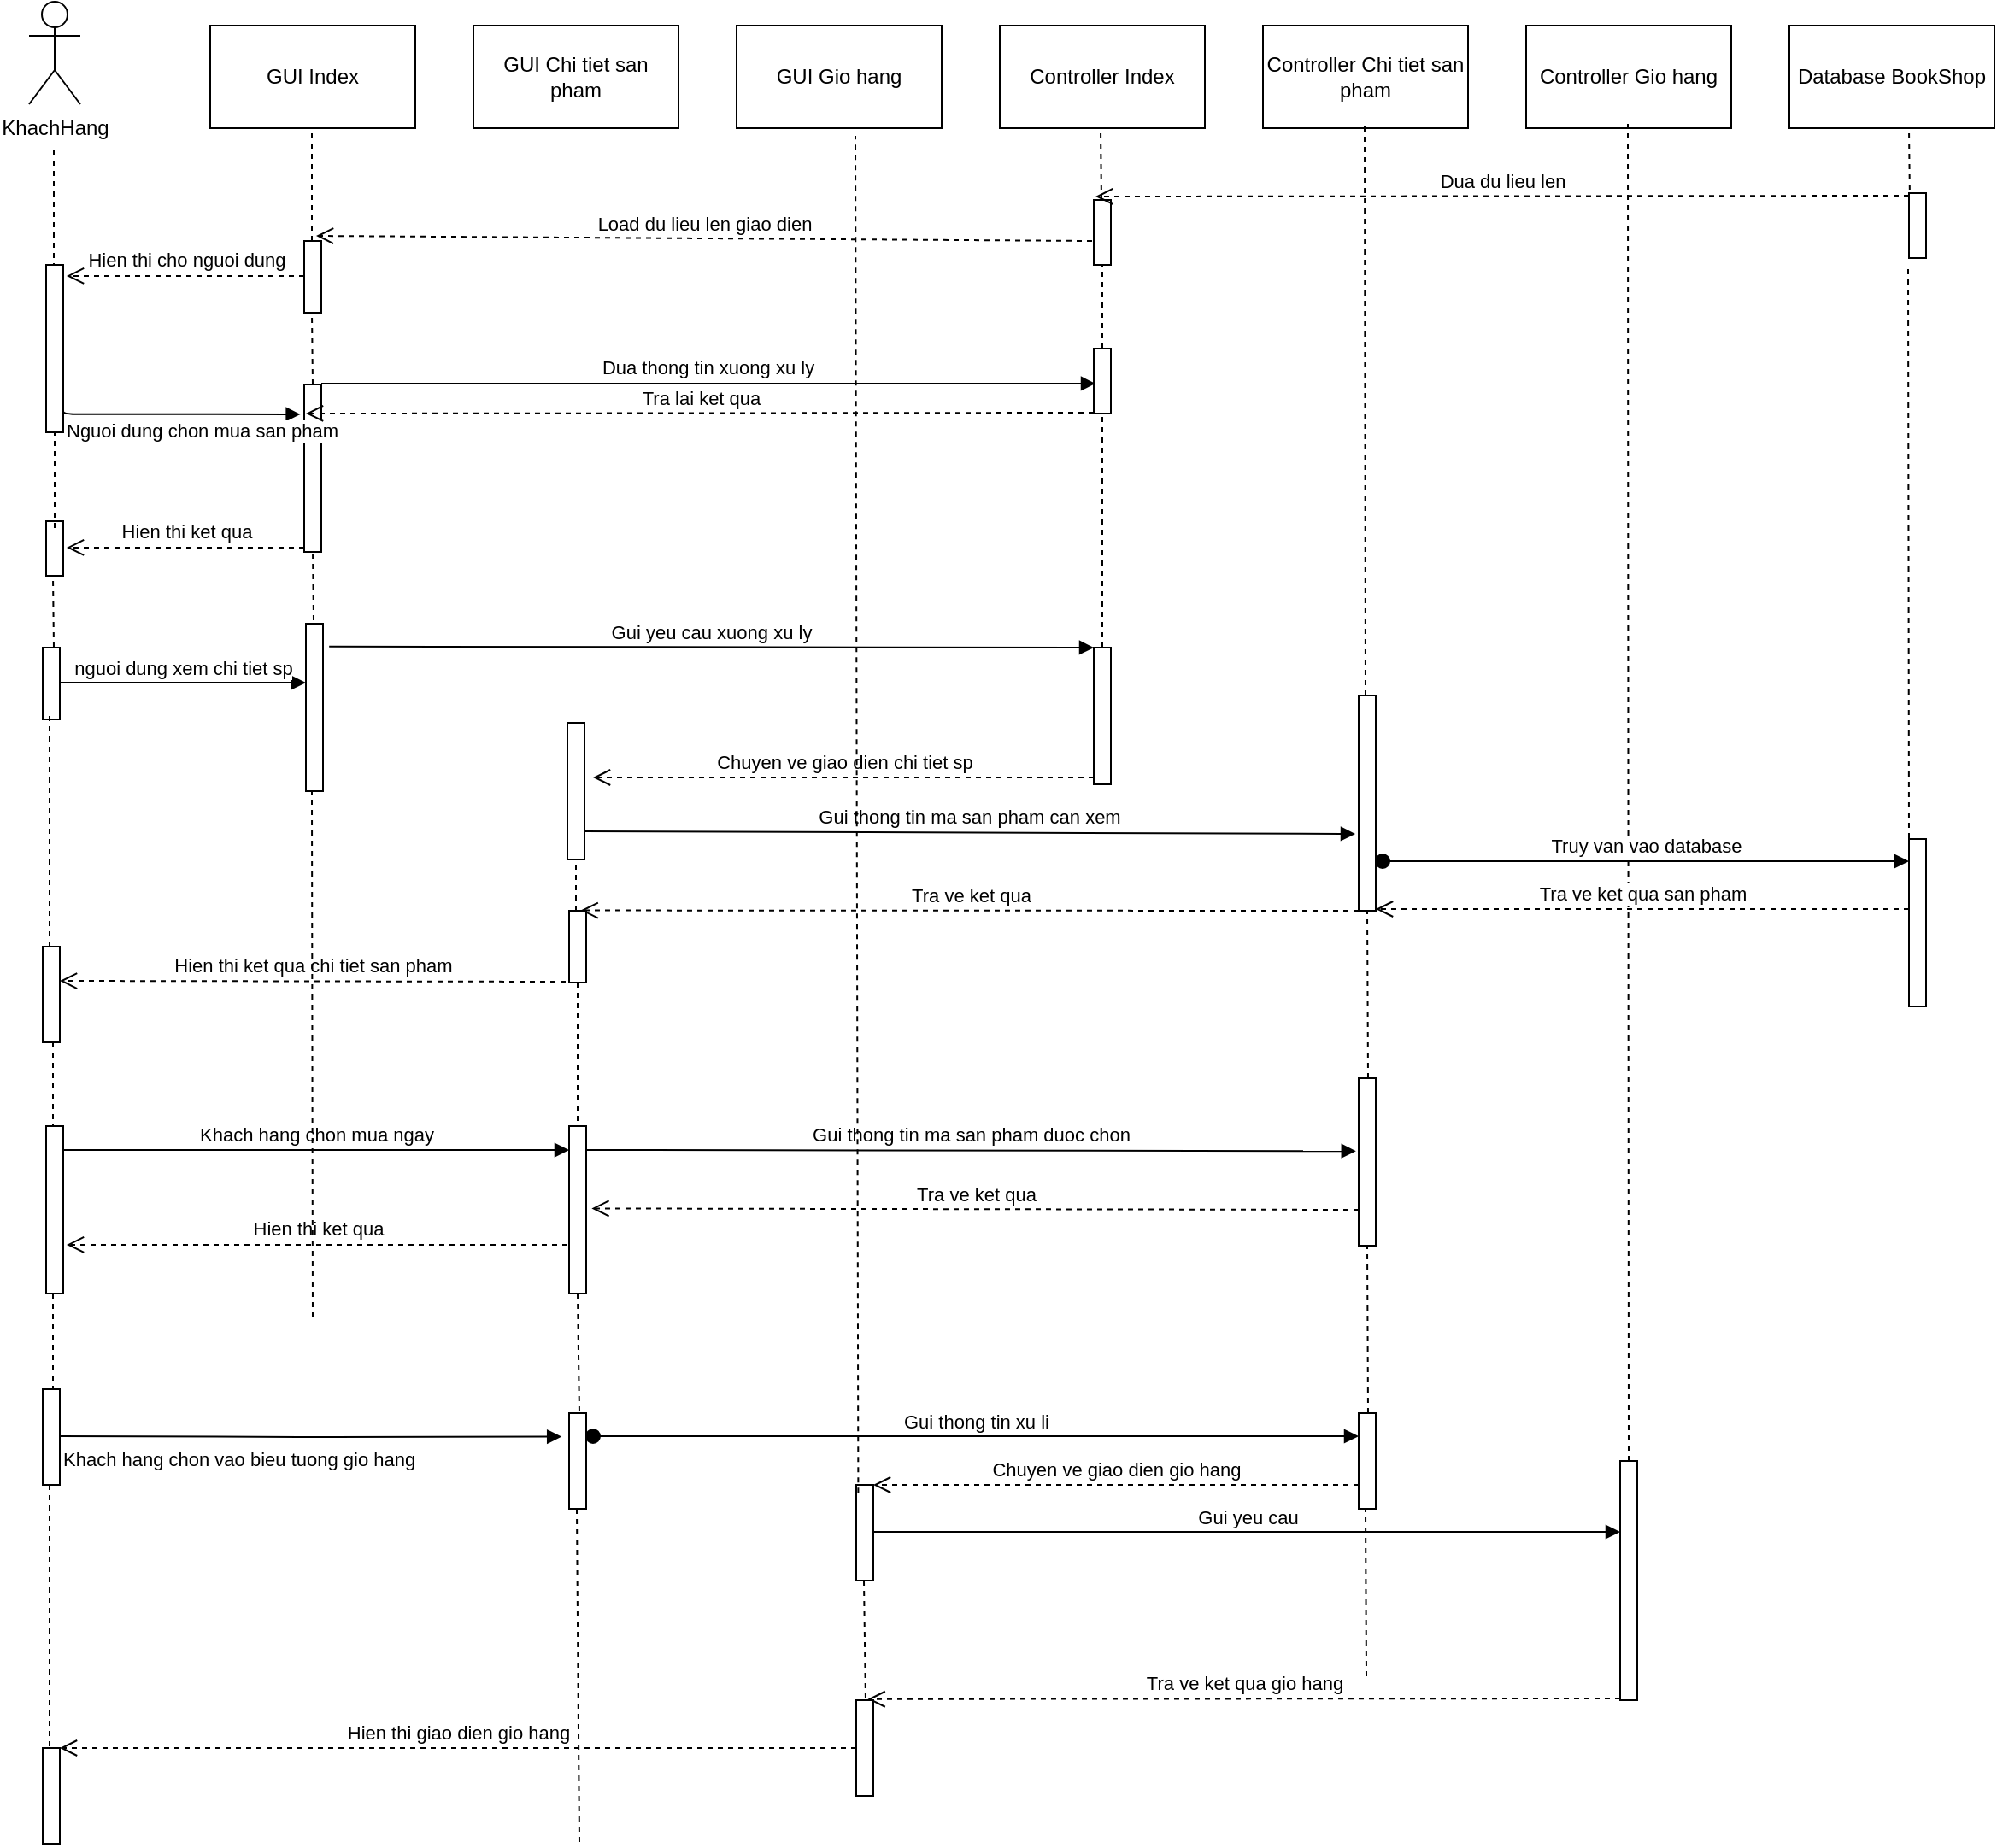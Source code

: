 <mxfile version="12.3.3" type="device" pages="1"><diagram id="fnaTGMW8hs51byEhl3Z4" name="Page-1"><mxGraphModel dx="1648" dy="1650" grid="1" gridSize="12" guides="1" tooltips="1" connect="1" arrows="1" fold="1" page="1" pageScale="1" pageWidth="1169" pageHeight="827" math="0" shadow="0"><root><mxCell id="0"/><mxCell id="1" parent="0"/><mxCell id="Sn8cVNtMx9oDIXuCXUn4-1" value="KhachHang" style="shape=umlActor;verticalLabelPosition=bottom;labelBackgroundColor=#ffffff;verticalAlign=top;html=1;outlineConnect=0;" parent="1" vertex="1"><mxGeometry x="60" y="-528" width="30" height="60" as="geometry"/></mxCell><mxCell id="Sn8cVNtMx9oDIXuCXUn4-8" value="GUI Index" style="rounded=0;whiteSpace=wrap;html=1;" parent="1" vertex="1"><mxGeometry x="166" y="-514" width="120" height="60" as="geometry"/></mxCell><mxCell id="Sn8cVNtMx9oDIXuCXUn4-9" value="GUI Chi tiet san pham" style="rounded=0;whiteSpace=wrap;html=1;" parent="1" vertex="1"><mxGeometry x="320" y="-514" width="120" height="60" as="geometry"/></mxCell><mxCell id="Sn8cVNtMx9oDIXuCXUn4-10" value="GUI Gio hang" style="rounded=0;whiteSpace=wrap;html=1;" parent="1" vertex="1"><mxGeometry x="474" y="-514" width="120" height="60" as="geometry"/></mxCell><mxCell id="Sn8cVNtMx9oDIXuCXUn4-11" value="Controller Index" style="rounded=0;whiteSpace=wrap;html=1;" parent="1" vertex="1"><mxGeometry x="628" y="-514" width="120" height="60" as="geometry"/></mxCell><mxCell id="Sn8cVNtMx9oDIXuCXUn4-12" value="Controller Chi tiet san pham" style="rounded=0;whiteSpace=wrap;html=1;" parent="1" vertex="1"><mxGeometry x="782" y="-514" width="120" height="60" as="geometry"/></mxCell><mxCell id="Sn8cVNtMx9oDIXuCXUn4-13" value="Controller Gio hang" style="rounded=0;whiteSpace=wrap;html=1;" parent="1" vertex="1"><mxGeometry x="936" y="-514" width="120" height="60" as="geometry"/></mxCell><mxCell id="Sn8cVNtMx9oDIXuCXUn4-14" value="Database BookShop" style="rounded=0;whiteSpace=wrap;html=1;" parent="1" vertex="1"><mxGeometry x="1090" y="-514" width="120" height="60" as="geometry"/></mxCell><mxCell id="Sn8cVNtMx9oDIXuCXUn4-15" value="" style="endArrow=none;dashed=1;html=1;" parent="1" edge="1"><mxGeometry width="50" height="50" relative="1" as="geometry"><mxPoint x="74.5" y="-366" as="sourcePoint"/><mxPoint x="74.5" y="-444" as="targetPoint"/></mxGeometry></mxCell><mxCell id="Sn8cVNtMx9oDIXuCXUn4-16" value="" style="html=1;points=[];perimeter=orthogonalPerimeter;" parent="1" vertex="1"><mxGeometry x="70" y="-374" width="10" height="98" as="geometry"/></mxCell><mxCell id="Sn8cVNtMx9oDIXuCXUn4-18" value="" style="endArrow=none;dashed=1;html=1;" parent="1" edge="1"><mxGeometry width="50" height="50" relative="1" as="geometry"><mxPoint x="225.5" y="-388" as="sourcePoint"/><mxPoint x="225.5" y="-454" as="targetPoint"/><Array as="points"/></mxGeometry></mxCell><mxCell id="Sn8cVNtMx9oDIXuCXUn4-19" value="" style="html=1;points=[];perimeter=orthogonalPerimeter;" parent="1" vertex="1"><mxGeometry x="221" y="-388" width="10" height="42" as="geometry"/></mxCell><mxCell id="Sn8cVNtMx9oDIXuCXUn4-20" value="" style="endArrow=none;dashed=1;html=1;" parent="1" edge="1"><mxGeometry width="50" height="50" relative="1" as="geometry"><mxPoint x="226" y="-304" as="sourcePoint"/><mxPoint x="225.5" y="-346" as="targetPoint"/></mxGeometry></mxCell><mxCell id="Sn8cVNtMx9oDIXuCXUn4-21" value="" style="html=1;points=[];perimeter=orthogonalPerimeter;" parent="1" vertex="1"><mxGeometry x="221" y="-304" width="10" height="98" as="geometry"/></mxCell><mxCell id="Sn8cVNtMx9oDIXuCXUn4-22" value="Nguoi dung chon mua san pham" style="endArrow=block;endFill=1;html=1;edgeStyle=orthogonalEdgeStyle;align=left;verticalAlign=top;entryX=-0.22;entryY=0.178;entryDx=0;entryDy=0;entryPerimeter=0;" parent="1" target="Sn8cVNtMx9oDIXuCXUn4-21" edge="1"><mxGeometry x="-1" relative="1" as="geometry"><mxPoint x="80" y="-290" as="sourcePoint"/><mxPoint x="240" y="-290" as="targetPoint"/><Array as="points"><mxPoint x="80" y="-287"/></Array></mxGeometry></mxCell><mxCell id="Sn8cVNtMx9oDIXuCXUn4-24" value="" style="html=1;points=[];perimeter=orthogonalPerimeter;" parent="1" vertex="1"><mxGeometry x="70" y="-224" width="10" height="32" as="geometry"/></mxCell><mxCell id="Sn8cVNtMx9oDIXuCXUn4-25" value="" style="html=1;points=[];perimeter=orthogonalPerimeter;" parent="1" vertex="1"><mxGeometry x="683" y="-412" width="10" height="38" as="geometry"/></mxCell><mxCell id="Sn8cVNtMx9oDIXuCXUn4-26" value="" style="endArrow=none;dashed=1;html=1;" parent="1" edge="1"><mxGeometry width="50" height="50" relative="1" as="geometry"><mxPoint x="687.5" y="-412" as="sourcePoint"/><mxPoint x="687" y="-454" as="targetPoint"/></mxGeometry></mxCell><mxCell id="Sn8cVNtMx9oDIXuCXUn4-27" value="Load du lieu len giao dien" style="html=1;verticalAlign=bottom;endArrow=open;dashed=1;endSize=8;" parent="1" edge="1"><mxGeometry relative="1" as="geometry"><mxPoint x="682" y="-388" as="sourcePoint"/><mxPoint x="228" y="-391" as="targetPoint"/></mxGeometry></mxCell><mxCell id="Sn8cVNtMx9oDIXuCXUn4-28" value="" style="endArrow=none;dashed=1;html=1;" parent="1" edge="1"><mxGeometry width="50" height="50" relative="1" as="geometry"><mxPoint x="1160.5" y="-412" as="sourcePoint"/><mxPoint x="1160" y="-454" as="targetPoint"/></mxGeometry></mxCell><mxCell id="Sn8cVNtMx9oDIXuCXUn4-29" value="" style="html=1;points=[];perimeter=orthogonalPerimeter;" parent="1" vertex="1"><mxGeometry x="1160" y="-416" width="10" height="38" as="geometry"/></mxCell><mxCell id="Sn8cVNtMx9oDIXuCXUn4-30" value="Dua du lieu len" style="html=1;verticalAlign=bottom;endArrow=open;dashed=1;endSize=8;" parent="1" edge="1"><mxGeometry relative="1" as="geometry"><mxPoint x="1160" y="-414.5" as="sourcePoint"/><mxPoint x="684" y="-414" as="targetPoint"/></mxGeometry></mxCell><mxCell id="Sn8cVNtMx9oDIXuCXUn4-31" value="Hien thi cho nguoi dung" style="html=1;verticalAlign=bottom;endArrow=open;dashed=1;endSize=8;entryX=1.2;entryY=0.066;entryDx=0;entryDy=0;entryPerimeter=0;" parent="1" target="Sn8cVNtMx9oDIXuCXUn4-16" edge="1"><mxGeometry relative="1" as="geometry"><mxPoint x="221" y="-367.5" as="sourcePoint"/><mxPoint x="141" y="-367.5" as="targetPoint"/></mxGeometry></mxCell><mxCell id="Sn8cVNtMx9oDIXuCXUn4-32" value="" style="endArrow=none;dashed=1;html=1;" parent="1" target="Sn8cVNtMx9oDIXuCXUn4-25" edge="1"><mxGeometry width="50" height="50" relative="1" as="geometry"><mxPoint x="688" y="-325" as="sourcePoint"/><mxPoint x="687.5" y="-367" as="targetPoint"/></mxGeometry></mxCell><mxCell id="Sn8cVNtMx9oDIXuCXUn4-33" value="" style="html=1;points=[];perimeter=orthogonalPerimeter;" parent="1" vertex="1"><mxGeometry x="683" y="-325" width="10" height="38" as="geometry"/></mxCell><mxCell id="Sn8cVNtMx9oDIXuCXUn4-34" value="Dua thong tin xuong xu ly" style="html=1;verticalAlign=bottom;endArrow=block;entryX=0.1;entryY=0.539;entryDx=0;entryDy=0;entryPerimeter=0;" parent="1" target="Sn8cVNtMx9oDIXuCXUn4-33" edge="1"><mxGeometry width="80" relative="1" as="geometry"><mxPoint x="231" y="-304.5" as="sourcePoint"/><mxPoint x="311" y="-304.5" as="targetPoint"/></mxGeometry></mxCell><mxCell id="Sn8cVNtMx9oDIXuCXUn4-35" value="Tra lai ket qua" style="html=1;verticalAlign=bottom;endArrow=open;dashed=1;endSize=8;" parent="1" edge="1"><mxGeometry relative="1" as="geometry"><mxPoint x="683" y="-287.5" as="sourcePoint"/><mxPoint x="222" y="-287" as="targetPoint"/></mxGeometry></mxCell><mxCell id="Sn8cVNtMx9oDIXuCXUn4-36" value="" style="endArrow=none;dashed=1;html=1;exitX=0.5;exitY=0.125;exitDx=0;exitDy=0;exitPerimeter=0;" parent="1" source="Sn8cVNtMx9oDIXuCXUn4-24" edge="1"><mxGeometry width="50" height="50" relative="1" as="geometry"><mxPoint x="75.5" y="-234" as="sourcePoint"/><mxPoint x="75" y="-276" as="targetPoint"/></mxGeometry></mxCell><mxCell id="Sn8cVNtMx9oDIXuCXUn4-37" value="Hien thi ket qua" style="html=1;verticalAlign=bottom;endArrow=open;dashed=1;endSize=8;entryX=1.2;entryY=0.066;entryDx=0;entryDy=0;entryPerimeter=0;" parent="1" edge="1"><mxGeometry relative="1" as="geometry"><mxPoint x="221" y="-208.5" as="sourcePoint"/><mxPoint x="82" y="-208.532" as="targetPoint"/></mxGeometry></mxCell><mxCell id="Sn8cVNtMx9oDIXuCXUn4-38" value="" style="endArrow=none;dashed=1;html=1;" parent="1" edge="1"><mxGeometry width="50" height="50" relative="1" as="geometry"><mxPoint x="74.5" y="-150" as="sourcePoint"/><mxPoint x="74" y="-192" as="targetPoint"/></mxGeometry></mxCell><mxCell id="Sn8cVNtMx9oDIXuCXUn4-39" value="" style="html=1;points=[];perimeter=orthogonalPerimeter;" parent="1" vertex="1"><mxGeometry x="68" y="-150" width="10" height="42" as="geometry"/></mxCell><mxCell id="Sn8cVNtMx9oDIXuCXUn4-40" value="" style="endArrow=none;dashed=1;html=1;" parent="1" edge="1"><mxGeometry width="50" height="50" relative="1" as="geometry"><mxPoint x="226.5" y="-166" as="sourcePoint"/><mxPoint x="226" y="-208" as="targetPoint"/></mxGeometry></mxCell><mxCell id="Sn8cVNtMx9oDIXuCXUn4-41" value="" style="html=1;points=[];perimeter=orthogonalPerimeter;" parent="1" vertex="1"><mxGeometry x="222" y="-164" width="10" height="98" as="geometry"/></mxCell><mxCell id="Sn8cVNtMx9oDIXuCXUn4-46" value="nguoi dung xem chi tiet sp" style="html=1;verticalAlign=bottom;endArrow=block;" parent="1" target="Sn8cVNtMx9oDIXuCXUn4-41" edge="1"><mxGeometry width="80" relative="1" as="geometry"><mxPoint x="78" y="-129.5" as="sourcePoint"/><mxPoint x="158" y="-129.5" as="targetPoint"/></mxGeometry></mxCell><mxCell id="Sn8cVNtMx9oDIXuCXUn4-47" value="" style="endArrow=none;dashed=1;html=1;" parent="1" edge="1"><mxGeometry width="50" height="50" relative="1" as="geometry"><mxPoint x="688" y="-150" as="sourcePoint"/><mxPoint x="688" y="-287" as="targetPoint"/></mxGeometry></mxCell><mxCell id="Sn8cVNtMx9oDIXuCXUn4-58" value="" style="html=1;points=[];perimeter=orthogonalPerimeter;" parent="1" vertex="1"><mxGeometry x="683" y="-150" width="10" height="80" as="geometry"/></mxCell><mxCell id="Sn8cVNtMx9oDIXuCXUn4-59" value="Gui yeu cau xuong xu ly" style="html=1;verticalAlign=bottom;endArrow=block;entryX=0;entryY=0;exitX=1.36;exitY=0.137;exitDx=0;exitDy=0;exitPerimeter=0;" parent="1" source="Sn8cVNtMx9oDIXuCXUn4-41" target="Sn8cVNtMx9oDIXuCXUn4-58" edge="1"><mxGeometry relative="1" as="geometry"><mxPoint x="613" y="-150" as="sourcePoint"/></mxGeometry></mxCell><mxCell id="Sn8cVNtMx9oDIXuCXUn4-60" value="Chuyen ve giao dien chi tiet sp" style="html=1;verticalAlign=bottom;endArrow=open;dashed=1;endSize=8;exitX=0;exitY=0.95;entryX=1.5;entryY=0.4;entryDx=0;entryDy=0;entryPerimeter=0;" parent="1" source="Sn8cVNtMx9oDIXuCXUn4-58" target="Sn8cVNtMx9oDIXuCXUn4-61" edge="1"><mxGeometry relative="1" as="geometry"><mxPoint x="446" y="-74" as="targetPoint"/></mxGeometry></mxCell><mxCell id="Sn8cVNtMx9oDIXuCXUn4-61" value="" style="html=1;points=[];perimeter=orthogonalPerimeter;" parent="1" vertex="1"><mxGeometry x="375" y="-106" width="10" height="80" as="geometry"/></mxCell><mxCell id="Sn8cVNtMx9oDIXuCXUn4-62" value="" style="endArrow=none;dashed=1;html=1;" parent="1" edge="1"><mxGeometry width="50" height="50" relative="1" as="geometry"><mxPoint x="842" y="-122" as="sourcePoint"/><mxPoint x="841.5" y="-456.5" as="targetPoint"/></mxGeometry></mxCell><mxCell id="Sn8cVNtMx9oDIXuCXUn4-63" value="" style="html=1;points=[];perimeter=orthogonalPerimeter;" parent="1" vertex="1"><mxGeometry x="838" y="-122" width="10" height="126" as="geometry"/></mxCell><mxCell id="Sn8cVNtMx9oDIXuCXUn4-67" value="" style="html=1;points=[];perimeter=orthogonalPerimeter;" parent="1" vertex="1"><mxGeometry x="838" y="102" width="10" height="98" as="geometry"/></mxCell><mxCell id="Sn8cVNtMx9oDIXuCXUn4-66" value="Gui thong tin ma san pham can xem" style="html=1;verticalAlign=bottom;endArrow=block;" parent="1" edge="1"><mxGeometry width="80" relative="1" as="geometry"><mxPoint x="385" y="-42.5" as="sourcePoint"/><mxPoint x="836" y="-41" as="targetPoint"/></mxGeometry></mxCell><mxCell id="Sn8cVNtMx9oDIXuCXUn4-69" value="" style="endArrow=none;dashed=1;html=1;" parent="1" edge="1"><mxGeometry width="50" height="50" relative="1" as="geometry"><mxPoint x="843.5" y="102" as="sourcePoint"/><mxPoint x="843" y="4" as="targetPoint"/></mxGeometry></mxCell><mxCell id="RD5kx0FXXOijfsDqWeu9-1" value="" style="endArrow=none;dashed=1;html=1;" parent="1" edge="1"><mxGeometry width="50" height="50" relative="1" as="geometry"><mxPoint x="380" y="4" as="sourcePoint"/><mxPoint x="380" y="-26" as="targetPoint"/></mxGeometry></mxCell><mxCell id="RD5kx0FXXOijfsDqWeu9-4" value="" style="html=1;points=[];perimeter=orthogonalPerimeter;" parent="1" vertex="1"><mxGeometry x="376" y="4" width="10" height="42" as="geometry"/></mxCell><mxCell id="RD5kx0FXXOijfsDqWeu9-5" value="Tra ve ket qua" style="html=1;verticalAlign=bottom;endArrow=open;dashed=1;endSize=8;entryX=0.68;entryY=-0.005;entryDx=0;entryDy=0;entryPerimeter=0;" parent="1" target="RD5kx0FXXOijfsDqWeu9-4" edge="1"><mxGeometry relative="1" as="geometry"><mxPoint x="838" y="4" as="sourcePoint"/><mxPoint x="758" y="4" as="targetPoint"/></mxGeometry></mxCell><mxCell id="RD5kx0FXXOijfsDqWeu9-6" value="" style="html=1;points=[];perimeter=orthogonalPerimeter;" parent="1" vertex="1"><mxGeometry x="68" y="25" width="10" height="56" as="geometry"/></mxCell><mxCell id="RD5kx0FXXOijfsDqWeu9-7" value="Hien thi ket qua chi tiet san pham" style="html=1;verticalAlign=bottom;endArrow=open;dashed=1;endSize=8;" parent="1" edge="1"><mxGeometry relative="1" as="geometry"><mxPoint x="374" y="45.5" as="sourcePoint"/><mxPoint x="78" y="45" as="targetPoint"/></mxGeometry></mxCell><mxCell id="RD5kx0FXXOijfsDqWeu9-10" value="" style="endArrow=none;dashed=1;html=1;" parent="1" edge="1"><mxGeometry width="50" height="50" relative="1" as="geometry"><mxPoint x="74" y="81" as="sourcePoint"/><mxPoint x="74" y="137" as="targetPoint"/></mxGeometry></mxCell><mxCell id="RD5kx0FXXOijfsDqWeu9-11" value="" style="html=1;points=[];perimeter=orthogonalPerimeter;" parent="1" vertex="1"><mxGeometry x="70" y="130" width="10" height="98" as="geometry"/></mxCell><mxCell id="RD5kx0FXXOijfsDqWeu9-12" value="" style="html=1;points=[];perimeter=orthogonalPerimeter;" parent="1" vertex="1"><mxGeometry x="376" y="130" width="10" height="98" as="geometry"/></mxCell><mxCell id="RD5kx0FXXOijfsDqWeu9-13" value="" style="endArrow=none;dashed=1;html=1;" parent="1" target="RD5kx0FXXOijfsDqWeu9-12" edge="1"><mxGeometry width="50" height="50" relative="1" as="geometry"><mxPoint x="381" y="46" as="sourcePoint"/><mxPoint x="381" y="102" as="targetPoint"/></mxGeometry></mxCell><mxCell id="RD5kx0FXXOijfsDqWeu9-14" value="Khach hang chon mua ngay" style="html=1;verticalAlign=bottom;endArrow=block;entryX=0;entryY=0.143;entryDx=0;entryDy=0;entryPerimeter=0;" parent="1" target="RD5kx0FXXOijfsDqWeu9-12" edge="1"><mxGeometry width="80" relative="1" as="geometry"><mxPoint x="80" y="144" as="sourcePoint"/><mxPoint x="160" y="144" as="targetPoint"/></mxGeometry></mxCell><mxCell id="RD5kx0FXXOijfsDqWeu9-15" value="Hien thi ket qua" style="html=1;verticalAlign=bottom;endArrow=open;dashed=1;endSize=8;entryX=1.2;entryY=0.709;entryDx=0;entryDy=0;entryPerimeter=0;" parent="1" target="RD5kx0FXXOijfsDqWeu9-11" edge="1"><mxGeometry relative="1" as="geometry"><mxPoint x="375" y="199.5" as="sourcePoint"/><mxPoint x="295" y="199.5" as="targetPoint"/></mxGeometry></mxCell><mxCell id="RD5kx0FXXOijfsDqWeu9-16" value="Gui thong tin ma san pham duoc chon" style="html=1;verticalAlign=bottom;endArrow=block;entryX=-0.16;entryY=0.435;entryDx=0;entryDy=0;entryPerimeter=0;" parent="1" target="Sn8cVNtMx9oDIXuCXUn4-67" edge="1"><mxGeometry width="80" relative="1" as="geometry"><mxPoint x="386" y="144" as="sourcePoint"/><mxPoint x="466" y="144" as="targetPoint"/></mxGeometry></mxCell><mxCell id="RD5kx0FXXOijfsDqWeu9-17" value="Tra ve ket qua" style="html=1;verticalAlign=bottom;endArrow=open;dashed=1;endSize=8;entryX=1.32;entryY=0.492;entryDx=0;entryDy=0;entryPerimeter=0;" parent="1" target="RD5kx0FXXOijfsDqWeu9-12" edge="1"><mxGeometry relative="1" as="geometry"><mxPoint x="838" y="179" as="sourcePoint"/><mxPoint x="545" y="178.982" as="targetPoint"/></mxGeometry></mxCell><mxCell id="RD5kx0FXXOijfsDqWeu9-18" value="" style="endArrow=none;dashed=1;html=1;" parent="1" source="RD5kx0FXXOijfsDqWeu9-6" edge="1"><mxGeometry width="50" height="50" relative="1" as="geometry"><mxPoint x="72.5" y="-70" as="sourcePoint"/><mxPoint x="72" y="-112" as="targetPoint"/></mxGeometry></mxCell><mxCell id="RD5kx0FXXOijfsDqWeu9-21" value="" style="endArrow=none;dashed=1;html=1;" parent="1" edge="1"><mxGeometry width="50" height="50" relative="1" as="geometry"><mxPoint x="226" y="242" as="sourcePoint"/><mxPoint x="225.5" y="-66" as="targetPoint"/></mxGeometry></mxCell><mxCell id="RD5kx0FXXOijfsDqWeu9-22" value="" style="endArrow=none;dashed=1;html=1;" parent="1" edge="1"><mxGeometry width="50" height="50" relative="1" as="geometry"><mxPoint x="74" y="228" as="sourcePoint"/><mxPoint x="74" y="284" as="targetPoint"/></mxGeometry></mxCell><mxCell id="RD5kx0FXXOijfsDqWeu9-23" value="" style="html=1;points=[];perimeter=orthogonalPerimeter;" parent="1" vertex="1"><mxGeometry x="68" y="284" width="10" height="56" as="geometry"/></mxCell><mxCell id="RD5kx0FXXOijfsDqWeu9-24" value="" style="endArrow=none;dashed=1;html=1;" parent="1" edge="1"><mxGeometry width="50" height="50" relative="1" as="geometry"><mxPoint x="72" y="340" as="sourcePoint"/><mxPoint x="72" y="494" as="targetPoint"/></mxGeometry></mxCell><mxCell id="RD5kx0FXXOijfsDqWeu9-25" value="" style="html=1;points=[];perimeter=orthogonalPerimeter;" parent="1" vertex="1"><mxGeometry x="68" y="494" width="10" height="56" as="geometry"/></mxCell><mxCell id="RD5kx0FXXOijfsDqWeu9-26" value="" style="html=1;points=[];perimeter=orthogonalPerimeter;" parent="1" vertex="1"><mxGeometry x="376" y="298" width="10" height="56" as="geometry"/></mxCell><mxCell id="RD5kx0FXXOijfsDqWeu9-27" value="" style="endArrow=none;dashed=1;html=1;" parent="1" edge="1"><mxGeometry width="50" height="50" relative="1" as="geometry"><mxPoint x="381" y="228" as="sourcePoint"/><mxPoint x="382" y="299" as="targetPoint"/></mxGeometry></mxCell><mxCell id="RD5kx0FXXOijfsDqWeu9-28" value="" style="endArrow=none;dashed=1;html=1;" parent="1" edge="1"><mxGeometry width="50" height="50" relative="1" as="geometry"><mxPoint x="380.5" y="354" as="sourcePoint"/><mxPoint x="382" y="550" as="targetPoint"/></mxGeometry></mxCell><mxCell id="RD5kx0FXXOijfsDqWeu9-29" value="Khach hang chon vao bieu tuong gio hang" style="endArrow=block;endFill=1;html=1;edgeStyle=orthogonalEdgeStyle;align=left;verticalAlign=top;entryX=-0.44;entryY=0.246;entryDx=0;entryDy=0;entryPerimeter=0;" parent="1" target="RD5kx0FXXOijfsDqWeu9-26" edge="1"><mxGeometry x="-1" relative="1" as="geometry"><mxPoint x="78" y="311.5" as="sourcePoint"/><mxPoint x="238" y="311.5" as="targetPoint"/></mxGeometry></mxCell><mxCell id="RD5kx0FXXOijfsDqWeu9-32" value="" style="endArrow=none;dashed=1;html=1;" parent="1" edge="1"><mxGeometry width="50" height="50" relative="1" as="geometry"><mxPoint x="843.5" y="298" as="sourcePoint"/><mxPoint x="843" y="200" as="targetPoint"/></mxGeometry></mxCell><mxCell id="RD5kx0FXXOijfsDqWeu9-33" value="" style="html=1;points=[];perimeter=orthogonalPerimeter;" parent="1" vertex="1"><mxGeometry x="838" y="298" width="10" height="56" as="geometry"/></mxCell><mxCell id="RD5kx0FXXOijfsDqWeu9-34" value="" style="endArrow=none;dashed=1;html=1;" parent="1" edge="1"><mxGeometry width="50" height="50" relative="1" as="geometry"><mxPoint x="842.5" y="452" as="sourcePoint"/><mxPoint x="842" y="354" as="targetPoint"/></mxGeometry></mxCell><mxCell id="RD5kx0FXXOijfsDqWeu9-35" value="Gui thong tin xu li" style="html=1;verticalAlign=bottom;startArrow=oval;startFill=1;endArrow=block;startSize=8;" parent="1" target="RD5kx0FXXOijfsDqWeu9-33" edge="1"><mxGeometry width="60" relative="1" as="geometry"><mxPoint x="390" y="311.5" as="sourcePoint"/><mxPoint x="450" y="311.5" as="targetPoint"/></mxGeometry></mxCell><mxCell id="RD5kx0FXXOijfsDqWeu9-36" value="" style="html=1;points=[];perimeter=orthogonalPerimeter;" parent="1" vertex="1"><mxGeometry x="544" y="340" width="10" height="56" as="geometry"/></mxCell><mxCell id="RD5kx0FXXOijfsDqWeu9-37" value="Chuyen ve giao dien gio hang" style="html=1;verticalAlign=bottom;endArrow=open;dashed=1;endSize=8;" parent="1" target="RD5kx0FXXOijfsDqWeu9-36" edge="1"><mxGeometry relative="1" as="geometry"><mxPoint x="838" y="340" as="sourcePoint"/><mxPoint x="758" y="340" as="targetPoint"/></mxGeometry></mxCell><mxCell id="RD5kx0FXXOijfsDqWeu9-38" value="" style="endArrow=none;dashed=1;html=1;exitX=0.12;exitY=0.082;exitDx=0;exitDy=0;exitPerimeter=0;" parent="1" source="RD5kx0FXXOijfsDqWeu9-36" edge="1"><mxGeometry width="50" height="50" relative="1" as="geometry"><mxPoint x="544" y="326" as="sourcePoint"/><mxPoint x="543.5" y="-449.5" as="targetPoint"/></mxGeometry></mxCell><mxCell id="RD5kx0FXXOijfsDqWeu9-39" value="" style="endArrow=none;dashed=1;html=1;" parent="1" edge="1"><mxGeometry width="50" height="50" relative="1" as="geometry"><mxPoint x="996" y="326" as="sourcePoint"/><mxPoint x="995.5" y="-456.5" as="targetPoint"/></mxGeometry></mxCell><mxCell id="RD5kx0FXXOijfsDqWeu9-40" value="" style="html=1;points=[];perimeter=orthogonalPerimeter;" parent="1" vertex="1"><mxGeometry x="991" y="326" width="10" height="140" as="geometry"/></mxCell><mxCell id="RD5kx0FXXOijfsDqWeu9-43" value="Gui yeu cau" style="html=1;verticalAlign=bottom;endArrow=block;" parent="1" target="RD5kx0FXXOijfsDqWeu9-40" edge="1"><mxGeometry width="80" relative="1" as="geometry"><mxPoint x="554" y="367.5" as="sourcePoint"/><mxPoint x="634" y="367.5" as="targetPoint"/></mxGeometry></mxCell><mxCell id="RD5kx0FXXOijfsDqWeu9-44" value="" style="endArrow=none;dashed=1;html=1;" parent="1" edge="1"><mxGeometry width="50" height="50" relative="1" as="geometry"><mxPoint x="548.5" y="396" as="sourcePoint"/><mxPoint x="549.5" y="467" as="targetPoint"/></mxGeometry></mxCell><mxCell id="RD5kx0FXXOijfsDqWeu9-45" value="" style="html=1;points=[];perimeter=orthogonalPerimeter;" parent="1" vertex="1"><mxGeometry x="544" y="466" width="10" height="56" as="geometry"/></mxCell><mxCell id="RD5kx0FXXOijfsDqWeu9-47" value="Tra ve ket qua gio hang" style="html=1;verticalAlign=bottom;endArrow=open;dashed=1;endSize=8;entryX=0.68;entryY=-0.011;entryDx=0;entryDy=0;entryPerimeter=0;" parent="1" target="RD5kx0FXXOijfsDqWeu9-45" edge="1"><mxGeometry relative="1" as="geometry"><mxPoint x="991" y="465" as="sourcePoint"/><mxPoint x="911" y="465" as="targetPoint"/></mxGeometry></mxCell><mxCell id="RD5kx0FXXOijfsDqWeu9-48" value="Hien thi giao dien gio hang" style="html=1;verticalAlign=bottom;endArrow=open;dashed=1;endSize=8;" parent="1" target="RD5kx0FXXOijfsDqWeu9-25" edge="1"><mxGeometry relative="1" as="geometry"><mxPoint x="544" y="494" as="sourcePoint"/><mxPoint x="464" y="494" as="targetPoint"/></mxGeometry></mxCell><mxCell id="RD5kx0FXXOijfsDqWeu9-49" value="" style="endArrow=none;dashed=1;html=1;" parent="1" edge="1"><mxGeometry width="50" height="50" relative="1" as="geometry"><mxPoint x="1160" y="-38.5" as="sourcePoint"/><mxPoint x="1159.5" y="-373" as="targetPoint"/></mxGeometry></mxCell><mxCell id="RD5kx0FXXOijfsDqWeu9-50" value="" style="html=1;points=[];perimeter=orthogonalPerimeter;" parent="1" vertex="1"><mxGeometry x="1160" y="-38" width="10" height="98" as="geometry"/></mxCell><mxCell id="RD5kx0FXXOijfsDqWeu9-52" value="Truy van vao database" style="html=1;verticalAlign=bottom;startArrow=oval;startFill=1;endArrow=block;startSize=8;" parent="1" edge="1"><mxGeometry width="60" relative="1" as="geometry"><mxPoint x="852" y="-25" as="sourcePoint"/><mxPoint x="1160" y="-25" as="targetPoint"/></mxGeometry></mxCell><mxCell id="RD5kx0FXXOijfsDqWeu9-53" value="Tra ve ket qua san pham" style="html=1;verticalAlign=bottom;endArrow=open;dashed=1;endSize=8;" parent="1" target="Sn8cVNtMx9oDIXuCXUn4-63" edge="1"><mxGeometry relative="1" as="geometry"><mxPoint x="1160" y="3" as="sourcePoint"/><mxPoint x="1080" y="3" as="targetPoint"/></mxGeometry></mxCell></root></mxGraphModel></diagram></mxfile>